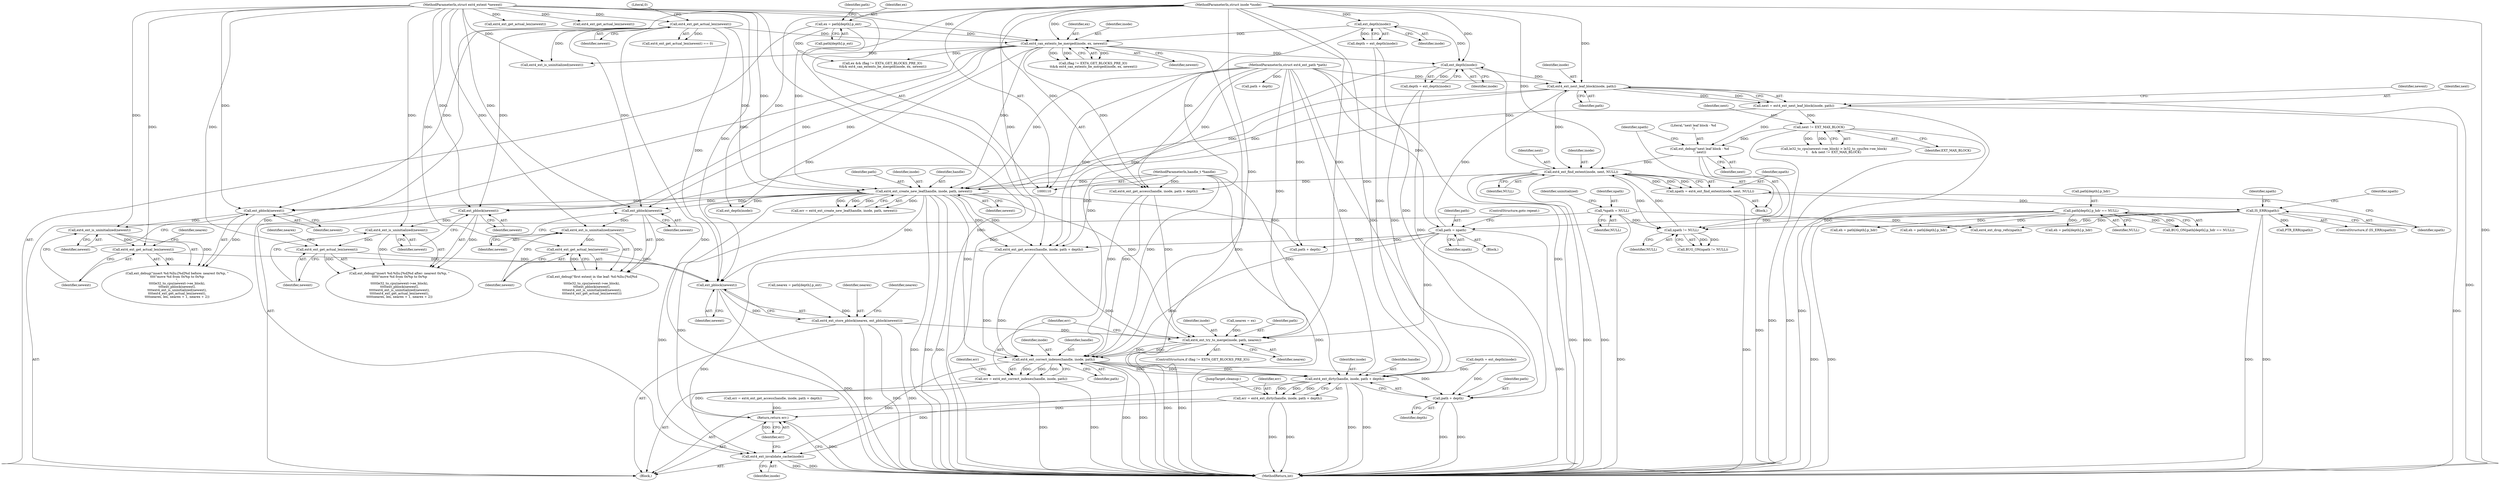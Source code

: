 digraph "0_linux_744692dc059845b2a3022119871846e74d4f6e11_1@pointer" {
"1000563" [label="(Call,ext_pblock(newext))"];
"1000454" [label="(Call,ext4_ext_get_actual_len(newext))"];
"1000452" [label="(Call,ext4_ext_is_uninitialized(newext))"];
"1000450" [label="(Call,ext_pblock(newext))"];
"1000164" [label="(Call,ext4_can_extents_be_merged(inode, ex, newext))"];
"1000140" [label="(Call,ext_depth(inode))"];
"1000112" [label="(MethodParameterIn,struct inode *inode)"];
"1000142" [label="(Call,ex = path[depth].p_ext)"];
"1000135" [label="(Call,ext4_ext_get_actual_len(newext))"];
"1000114" [label="(MethodParameterIn,struct ext4_extent *newext)"];
"1000342" [label="(Call,ext4_ext_create_new_leaf(handle, inode, path, newext))"];
"1000111" [label="(MethodParameterIn,handle_t *handle)"];
"1000284" [label="(Call,ext4_ext_find_extent(inode, next, NULL))"];
"1000257" [label="(Call,ext4_ext_next_leaf_block(inode, path))"];
"1000231" [label="(Call,ext_depth(inode))"];
"1000326" [label="(Call,path = npath)"];
"1000289" [label="(Call,IS_ERR(npath))"];
"1000282" [label="(Call,npath = ext4_ext_find_extent(inode, next, NULL))"];
"1000113" [label="(MethodParameterIn,struct ext4_ext_path *path)"];
"1000275" [label="(Call,ext_debug(\"next leaf block - %d\n\", next))"];
"1000271" [label="(Call,next != EXT_MAX_BLOCK)"];
"1000255" [label="(Call,next = ext4_ext_next_leaf_block(inode, path))"];
"1000279" [label="(Call,npath != NULL)"];
"1000122" [label="(Call,*npath = NULL)"];
"1000150" [label="(Call,path[depth].p_hdr == NULL)"];
"1000394" [label="(Call,ext4_ext_get_actual_len(newext))"];
"1000392" [label="(Call,ext4_ext_is_uninitialized(newext))"];
"1000390" [label="(Call,ext_pblock(newext))"];
"1000518" [label="(Call,ext4_ext_get_actual_len(newext))"];
"1000516" [label="(Call,ext4_ext_is_uninitialized(newext))"];
"1000514" [label="(Call,ext_pblock(newext))"];
"1000561" [label="(Call,ext4_ext_store_pblock(nearex, ext_pblock(newext)))"];
"1000577" [label="(Call,ext4_ext_try_to_merge(inode, path, nearex))"];
"1000583" [label="(Call,ext4_ext_correct_indexes(handle, inode, path))"];
"1000581" [label="(Call,err = ext4_ext_correct_indexes(handle, inode, path))"];
"1000608" [label="(Return,return err;)"];
"1000592" [label="(Call,ext4_ext_dirty(handle, inode, path + depth))"];
"1000590" [label="(Call,err = ext4_ext_dirty(handle, inode, path + depth))"];
"1000606" [label="(Call,ext4_ext_invalidate_cache(inode))"];
"1000595" [label="(Call,path + depth)"];
"1000166" [label="(Identifier,ex)"];
"1000590" [label="(Call,err = ext4_ext_dirty(handle, inode, path + depth))"];
"1000293" [label="(Identifier,npath)"];
"1000272" [label="(Identifier,next)"];
"1000343" [label="(Identifier,handle)"];
"1000563" [label="(Call,ext_pblock(newext))"];
"1000112" [label="(MethodParameterIn,struct inode *inode)"];
"1000450" [label="(Call,ext_pblock(newext))"];
"1000591" [label="(Identifier,err)"];
"1000217" [label="(Call,eh = path[depth].p_hdr)"];
"1000113" [label="(MethodParameterIn,struct ext4_ext_path *path)"];
"1000577" [label="(Call,ext4_ext_try_to_merge(inode, path, nearex))"];
"1000290" [label="(Identifier,npath)"];
"1000608" [label="(Return,return err;)"];
"1000374" [label="(Call,path + depth)"];
"1000598" [label="(JumpTarget,cleanup:)"];
"1000135" [label="(Call,ext4_ext_get_actual_len(newext))"];
"1000277" [label="(Identifier,next)"];
"1000326" [label="(Call,path = npath)"];
"1000602" [label="(Call,ext4_ext_drop_refs(npath))"];
"1000165" [label="(Identifier,inode)"];
"1000588" [label="(Identifier,err)"];
"1000561" [label="(Call,ext4_ext_store_pblock(nearex, ext_pblock(newext)))"];
"1000167" [label="(Identifier,newext)"];
"1000164" [label="(Call,ext4_can_extents_be_merged(inode, ex, newext))"];
"1000141" [label="(Identifier,inode)"];
"1000134" [label="(Call,ext4_ext_get_actual_len(newext) == 0)"];
"1000593" [label="(Identifier,handle)"];
"1000456" [label="(Identifier,nearex)"];
"1000284" [label="(Call,ext4_ext_find_extent(inode, next, NULL))"];
"1000123" [label="(Identifier,npath)"];
"1000187" [label="(Call,ext4_ext_get_access(handle, inode, path + depth))"];
"1000395" [label="(Identifier,newext)"];
"1000547" [label="(Call,nearex = path[depth].p_ext)"];
"1000346" [label="(Identifier,newext)"];
"1000287" [label="(Identifier,NULL)"];
"1000259" [label="(Identifier,path)"];
"1000124" [label="(Identifier,NULL)"];
"1000111" [label="(MethodParameterIn,handle_t *handle)"];
"1000140" [label="(Call,ext_depth(inode))"];
"1000261" [label="(Call,le32_to_cpu(newext->ee_block) > le32_to_cpu(fex->ee_block)\n\t    && next != EXT_MAX_BLOCK)"];
"1000394" [label="(Call,ext4_ext_get_actual_len(newext))"];
"1000578" [label="(Identifier,inode)"];
"1000518" [label="(Call,ext4_ext_get_actual_len(newext))"];
"1000451" [label="(Identifier,newext)"];
"1000171" [label="(Call,ext4_ext_is_uninitialized(newext))"];
"1000158" [label="(Call,ex && (flag != EXT4_GET_BLOCKS_PRE_IO)\n \t\t&& ext4_can_extents_be_merged(inode, ex, newext))"];
"1000279" [label="(Call,npath != NULL)"];
"1000282" [label="(Call,npath = ext4_ext_find_extent(inode, next, NULL))"];
"1000519" [label="(Identifier,newext)"];
"1000114" [label="(MethodParameterIn,struct ext4_extent *newext)"];
"1000585" [label="(Identifier,inode)"];
"1000257" [label="(Call,ext4_ext_next_leaf_block(inode, path))"];
"1000256" [label="(Identifier,next)"];
"1000452" [label="(Call,ext4_ext_is_uninitialized(newext))"];
"1000143" [label="(Identifier,ex)"];
"1000136" [label="(Identifier,newext)"];
"1000224" [label="(Call,nearex = ex)"];
"1000131" [label="(Identifier,uninitialized)"];
"1000610" [label="(MethodReturn,int)"];
"1000292" [label="(Call,PTR_ERR(npath))"];
"1000352" [label="(Call,ext_depth(inode))"];
"1000583" [label="(Call,ext4_ext_correct_indexes(handle, inode, path))"];
"1000116" [label="(Block,)"];
"1000340" [label="(Call,err = ext4_ext_create_new_leaf(handle, inode, path, newext))"];
"1000584" [label="(Identifier,handle)"];
"1000390" [label="(Call,ext_pblock(newext))"];
"1000297" [label="(Identifier,npath)"];
"1000606" [label="(Call,ext4_ext_invalidate_cache(inode))"];
"1000156" [label="(Identifier,NULL)"];
"1000454" [label="(Call,ext4_ext_get_actual_len(newext))"];
"1000327" [label="(Identifier,path)"];
"1000384" [label="(Call,ext_debug(\"first extent in the leaf: %d:%llu:[%d]%d\n\",\n\t\t\t\tle32_to_cpu(newext->ee_block),\n\t\t\t\text_pblock(newext),\n\t\t\t\text4_ext_is_uninitialized(newext),\n\t\t\t\text4_ext_get_actual_len(newext)))"];
"1000597" [label="(Identifier,depth)"];
"1000391" [label="(Identifier,newext)"];
"1000149" [label="(Call,BUG_ON(path[depth].p_hdr == NULL))"];
"1000354" [label="(Call,eh = path[depth].p_hdr)"];
"1000278" [label="(Call,BUG_ON(npath != NULL))"];
"1000142" [label="(Call,ex = path[depth].p_ext)"];
"1000514" [label="(Call,ext_pblock(newext))"];
"1000581" [label="(Call,err = ext4_ext_correct_indexes(handle, inode, path))"];
"1000137" [label="(Literal,0)"];
"1000329" [label="(ControlStructure,goto repeat;)"];
"1000190" [label="(Call,path + depth)"];
"1000345" [label="(Identifier,path)"];
"1000258" [label="(Identifier,inode)"];
"1000369" [label="(Call,err = ext4_ext_get_access(handle, inode, path + depth))"];
"1000607" [label="(Identifier,inode)"];
"1000153" [label="(Identifier,path)"];
"1000150" [label="(Call,path[depth].p_hdr == NULL)"];
"1000151" [label="(Call,path[depth].p_hdr)"];
"1000562" [label="(Identifier,nearex)"];
"1000444" [label="(Call,ext_debug(\"insert %d:%llu:[%d]%d after: nearest 0x%p, \"\n\t\t\t\t\t\"move %d from 0x%p to 0x%p\n\",\n\t\t\t\t\tle32_to_cpu(newext->ee_block),\n\t\t\t\t\text_pblock(newext),\n\t\t\t\t\text4_ext_is_uninitialized(newext),\n\t\t\t\t\text4_ext_get_actual_len(newext),\n\t\t\t\t\tnearex, len, nearex + 1, nearex + 2))"];
"1000276" [label="(Literal,\"next leaf block - %d\n\")"];
"1000271" [label="(Call,next != EXT_MAX_BLOCK)"];
"1000342" [label="(Call,ext4_ext_create_new_leaf(handle, inode, path, newext))"];
"1000160" [label="(Call,(flag != EXT4_GET_BLOCKS_PRE_IO)\n \t\t&& ext4_can_extents_be_merged(inode, ex, newext))"];
"1000288" [label="(ControlStructure,if (IS_ERR(npath)))"];
"1000273" [label="(Identifier,EXT_MAX_BLOCK)"];
"1000275" [label="(Call,ext_debug(\"next leaf block - %d\n\", next))"];
"1000231" [label="(Call,ext_depth(inode))"];
"1000582" [label="(Identifier,err)"];
"1000344" [label="(Identifier,inode)"];
"1000393" [label="(Identifier,newext)"];
"1000596" [label="(Identifier,path)"];
"1000573" [label="(ControlStructure,if (flag != EXT4_GET_BLOCKS_PRE_IO))"];
"1000595" [label="(Call,path + depth)"];
"1000586" [label="(Identifier,path)"];
"1000516" [label="(Call,ext4_ext_is_uninitialized(newext))"];
"1000280" [label="(Identifier,npath)"];
"1000211" [label="(Call,ext4_ext_get_actual_len(newext))"];
"1000564" [label="(Identifier,newext)"];
"1000453" [label="(Identifier,newext)"];
"1000592" [label="(Call,ext4_ext_dirty(handle, inode, path + depth))"];
"1000609" [label="(Identifier,err)"];
"1000122" [label="(Call,*npath = NULL)"];
"1000508" [label="(Call,ext_debug(\"insert %d:%llu:[%d]%d before: nearest 0x%p, \"\n\t\t\t\t\"move %d from 0x%p to 0x%p\n\",\n\t\t\t\tle32_to_cpu(newext->ee_block),\n\t\t\t\text_pblock(newext),\n\t\t\t\text4_ext_is_uninitialized(newext),\n\t\t\t\text4_ext_get_actual_len(newext),\n\t\t\t\tnearex, len, nearex + 1, nearex + 2))"];
"1000144" [label="(Call,path[depth].p_ext)"];
"1000233" [label="(Call,eh = path[depth].p_hdr)"];
"1000173" [label="(Call,ext4_ext_get_actual_len(newext))"];
"1000580" [label="(Identifier,nearex)"];
"1000289" [label="(Call,IS_ERR(npath))"];
"1000229" [label="(Call,depth = ext_depth(inode))"];
"1000455" [label="(Identifier,newext)"];
"1000285" [label="(Identifier,inode)"];
"1000232" [label="(Identifier,inode)"];
"1000371" [label="(Call,ext4_ext_get_access(handle, inode, path + depth))"];
"1000579" [label="(Identifier,path)"];
"1000594" [label="(Identifier,inode)"];
"1000567" [label="(Identifier,nearex)"];
"1000283" [label="(Identifier,npath)"];
"1000255" [label="(Call,next = ext4_ext_next_leaf_block(inode, path))"];
"1000517" [label="(Identifier,newext)"];
"1000350" [label="(Call,depth = ext_depth(inode))"];
"1000274" [label="(Block,)"];
"1000281" [label="(Identifier,NULL)"];
"1000392" [label="(Call,ext4_ext_is_uninitialized(newext))"];
"1000515" [label="(Identifier,newext)"];
"1000520" [label="(Identifier,nearex)"];
"1000286" [label="(Identifier,next)"];
"1000328" [label="(Identifier,npath)"];
"1000265" [label="(Identifier,newext)"];
"1000138" [label="(Call,depth = ext_depth(inode))"];
"1000319" [label="(Block,)"];
"1000563" -> "1000561"  [label="AST: "];
"1000563" -> "1000564"  [label="CFG: "];
"1000564" -> "1000563"  [label="AST: "];
"1000561" -> "1000563"  [label="CFG: "];
"1000563" -> "1000610"  [label="DDG: "];
"1000563" -> "1000561"  [label="DDG: "];
"1000454" -> "1000563"  [label="DDG: "];
"1000135" -> "1000563"  [label="DDG: "];
"1000342" -> "1000563"  [label="DDG: "];
"1000394" -> "1000563"  [label="DDG: "];
"1000164" -> "1000563"  [label="DDG: "];
"1000518" -> "1000563"  [label="DDG: "];
"1000114" -> "1000563"  [label="DDG: "];
"1000454" -> "1000444"  [label="AST: "];
"1000454" -> "1000455"  [label="CFG: "];
"1000455" -> "1000454"  [label="AST: "];
"1000456" -> "1000454"  [label="CFG: "];
"1000454" -> "1000444"  [label="DDG: "];
"1000452" -> "1000454"  [label="DDG: "];
"1000114" -> "1000454"  [label="DDG: "];
"1000452" -> "1000444"  [label="AST: "];
"1000452" -> "1000453"  [label="CFG: "];
"1000453" -> "1000452"  [label="AST: "];
"1000455" -> "1000452"  [label="CFG: "];
"1000452" -> "1000444"  [label="DDG: "];
"1000450" -> "1000452"  [label="DDG: "];
"1000114" -> "1000452"  [label="DDG: "];
"1000450" -> "1000444"  [label="AST: "];
"1000450" -> "1000451"  [label="CFG: "];
"1000451" -> "1000450"  [label="AST: "];
"1000453" -> "1000450"  [label="CFG: "];
"1000450" -> "1000444"  [label="DDG: "];
"1000164" -> "1000450"  [label="DDG: "];
"1000135" -> "1000450"  [label="DDG: "];
"1000342" -> "1000450"  [label="DDG: "];
"1000114" -> "1000450"  [label="DDG: "];
"1000164" -> "1000160"  [label="AST: "];
"1000164" -> "1000167"  [label="CFG: "];
"1000165" -> "1000164"  [label="AST: "];
"1000166" -> "1000164"  [label="AST: "];
"1000167" -> "1000164"  [label="AST: "];
"1000160" -> "1000164"  [label="CFG: "];
"1000164" -> "1000610"  [label="DDG: "];
"1000164" -> "1000158"  [label="DDG: "];
"1000164" -> "1000160"  [label="DDG: "];
"1000164" -> "1000160"  [label="DDG: "];
"1000164" -> "1000160"  [label="DDG: "];
"1000140" -> "1000164"  [label="DDG: "];
"1000112" -> "1000164"  [label="DDG: "];
"1000142" -> "1000164"  [label="DDG: "];
"1000135" -> "1000164"  [label="DDG: "];
"1000114" -> "1000164"  [label="DDG: "];
"1000164" -> "1000171"  [label="DDG: "];
"1000164" -> "1000187"  [label="DDG: "];
"1000164" -> "1000231"  [label="DDG: "];
"1000164" -> "1000342"  [label="DDG: "];
"1000164" -> "1000390"  [label="DDG: "];
"1000164" -> "1000514"  [label="DDG: "];
"1000140" -> "1000138"  [label="AST: "];
"1000140" -> "1000141"  [label="CFG: "];
"1000141" -> "1000140"  [label="AST: "];
"1000138" -> "1000140"  [label="CFG: "];
"1000140" -> "1000138"  [label="DDG: "];
"1000112" -> "1000140"  [label="DDG: "];
"1000140" -> "1000187"  [label="DDG: "];
"1000140" -> "1000231"  [label="DDG: "];
"1000112" -> "1000110"  [label="AST: "];
"1000112" -> "1000610"  [label="DDG: "];
"1000112" -> "1000187"  [label="DDG: "];
"1000112" -> "1000231"  [label="DDG: "];
"1000112" -> "1000257"  [label="DDG: "];
"1000112" -> "1000284"  [label="DDG: "];
"1000112" -> "1000342"  [label="DDG: "];
"1000112" -> "1000352"  [label="DDG: "];
"1000112" -> "1000371"  [label="DDG: "];
"1000112" -> "1000577"  [label="DDG: "];
"1000112" -> "1000583"  [label="DDG: "];
"1000112" -> "1000592"  [label="DDG: "];
"1000112" -> "1000606"  [label="DDG: "];
"1000142" -> "1000116"  [label="AST: "];
"1000142" -> "1000144"  [label="CFG: "];
"1000143" -> "1000142"  [label="AST: "];
"1000144" -> "1000142"  [label="AST: "];
"1000153" -> "1000142"  [label="CFG: "];
"1000142" -> "1000610"  [label="DDG: "];
"1000142" -> "1000158"  [label="DDG: "];
"1000135" -> "1000134"  [label="AST: "];
"1000135" -> "1000136"  [label="CFG: "];
"1000136" -> "1000135"  [label="AST: "];
"1000137" -> "1000135"  [label="CFG: "];
"1000135" -> "1000610"  [label="DDG: "];
"1000135" -> "1000134"  [label="DDG: "];
"1000114" -> "1000135"  [label="DDG: "];
"1000135" -> "1000171"  [label="DDG: "];
"1000135" -> "1000342"  [label="DDG: "];
"1000135" -> "1000390"  [label="DDG: "];
"1000135" -> "1000514"  [label="DDG: "];
"1000114" -> "1000110"  [label="AST: "];
"1000114" -> "1000610"  [label="DDG: "];
"1000114" -> "1000171"  [label="DDG: "];
"1000114" -> "1000173"  [label="DDG: "];
"1000114" -> "1000211"  [label="DDG: "];
"1000114" -> "1000342"  [label="DDG: "];
"1000114" -> "1000390"  [label="DDG: "];
"1000114" -> "1000392"  [label="DDG: "];
"1000114" -> "1000394"  [label="DDG: "];
"1000114" -> "1000514"  [label="DDG: "];
"1000114" -> "1000516"  [label="DDG: "];
"1000114" -> "1000518"  [label="DDG: "];
"1000342" -> "1000340"  [label="AST: "];
"1000342" -> "1000346"  [label="CFG: "];
"1000343" -> "1000342"  [label="AST: "];
"1000344" -> "1000342"  [label="AST: "];
"1000345" -> "1000342"  [label="AST: "];
"1000346" -> "1000342"  [label="AST: "];
"1000340" -> "1000342"  [label="CFG: "];
"1000342" -> "1000610"  [label="DDG: "];
"1000342" -> "1000610"  [label="DDG: "];
"1000342" -> "1000610"  [label="DDG: "];
"1000342" -> "1000340"  [label="DDG: "];
"1000342" -> "1000340"  [label="DDG: "];
"1000342" -> "1000340"  [label="DDG: "];
"1000342" -> "1000340"  [label="DDG: "];
"1000111" -> "1000342"  [label="DDG: "];
"1000284" -> "1000342"  [label="DDG: "];
"1000257" -> "1000342"  [label="DDG: "];
"1000257" -> "1000342"  [label="DDG: "];
"1000113" -> "1000342"  [label="DDG: "];
"1000342" -> "1000352"  [label="DDG: "];
"1000342" -> "1000371"  [label="DDG: "];
"1000342" -> "1000371"  [label="DDG: "];
"1000342" -> "1000374"  [label="DDG: "];
"1000342" -> "1000390"  [label="DDG: "];
"1000342" -> "1000514"  [label="DDG: "];
"1000342" -> "1000577"  [label="DDG: "];
"1000342" -> "1000583"  [label="DDG: "];
"1000342" -> "1000606"  [label="DDG: "];
"1000111" -> "1000110"  [label="AST: "];
"1000111" -> "1000610"  [label="DDG: "];
"1000111" -> "1000187"  [label="DDG: "];
"1000111" -> "1000371"  [label="DDG: "];
"1000111" -> "1000583"  [label="DDG: "];
"1000111" -> "1000592"  [label="DDG: "];
"1000284" -> "1000282"  [label="AST: "];
"1000284" -> "1000287"  [label="CFG: "];
"1000285" -> "1000284"  [label="AST: "];
"1000286" -> "1000284"  [label="AST: "];
"1000287" -> "1000284"  [label="AST: "];
"1000282" -> "1000284"  [label="CFG: "];
"1000284" -> "1000610"  [label="DDG: "];
"1000284" -> "1000610"  [label="DDG: "];
"1000284" -> "1000610"  [label="DDG: "];
"1000284" -> "1000231"  [label="DDG: "];
"1000284" -> "1000279"  [label="DDG: "];
"1000284" -> "1000282"  [label="DDG: "];
"1000284" -> "1000282"  [label="DDG: "];
"1000284" -> "1000282"  [label="DDG: "];
"1000257" -> "1000284"  [label="DDG: "];
"1000275" -> "1000284"  [label="DDG: "];
"1000279" -> "1000284"  [label="DDG: "];
"1000257" -> "1000255"  [label="AST: "];
"1000257" -> "1000259"  [label="CFG: "];
"1000258" -> "1000257"  [label="AST: "];
"1000259" -> "1000257"  [label="AST: "];
"1000255" -> "1000257"  [label="CFG: "];
"1000257" -> "1000610"  [label="DDG: "];
"1000257" -> "1000255"  [label="DDG: "];
"1000257" -> "1000255"  [label="DDG: "];
"1000231" -> "1000257"  [label="DDG: "];
"1000326" -> "1000257"  [label="DDG: "];
"1000113" -> "1000257"  [label="DDG: "];
"1000231" -> "1000229"  [label="AST: "];
"1000231" -> "1000232"  [label="CFG: "];
"1000232" -> "1000231"  [label="AST: "];
"1000229" -> "1000231"  [label="CFG: "];
"1000231" -> "1000229"  [label="DDG: "];
"1000231" -> "1000371"  [label="DDG: "];
"1000326" -> "1000319"  [label="AST: "];
"1000326" -> "1000328"  [label="CFG: "];
"1000327" -> "1000326"  [label="AST: "];
"1000328" -> "1000326"  [label="AST: "];
"1000329" -> "1000326"  [label="CFG: "];
"1000326" -> "1000610"  [label="DDG: "];
"1000289" -> "1000326"  [label="DDG: "];
"1000113" -> "1000326"  [label="DDG: "];
"1000326" -> "1000371"  [label="DDG: "];
"1000326" -> "1000374"  [label="DDG: "];
"1000326" -> "1000577"  [label="DDG: "];
"1000326" -> "1000583"  [label="DDG: "];
"1000289" -> "1000288"  [label="AST: "];
"1000289" -> "1000290"  [label="CFG: "];
"1000290" -> "1000289"  [label="AST: "];
"1000293" -> "1000289"  [label="CFG: "];
"1000297" -> "1000289"  [label="CFG: "];
"1000289" -> "1000610"  [label="DDG: "];
"1000289" -> "1000610"  [label="DDG: "];
"1000289" -> "1000279"  [label="DDG: "];
"1000282" -> "1000289"  [label="DDG: "];
"1000289" -> "1000292"  [label="DDG: "];
"1000289" -> "1000602"  [label="DDG: "];
"1000282" -> "1000274"  [label="AST: "];
"1000283" -> "1000282"  [label="AST: "];
"1000290" -> "1000282"  [label="CFG: "];
"1000282" -> "1000610"  [label="DDG: "];
"1000113" -> "1000110"  [label="AST: "];
"1000113" -> "1000610"  [label="DDG: "];
"1000113" -> "1000187"  [label="DDG: "];
"1000113" -> "1000190"  [label="DDG: "];
"1000113" -> "1000371"  [label="DDG: "];
"1000113" -> "1000374"  [label="DDG: "];
"1000113" -> "1000577"  [label="DDG: "];
"1000113" -> "1000583"  [label="DDG: "];
"1000113" -> "1000592"  [label="DDG: "];
"1000113" -> "1000595"  [label="DDG: "];
"1000275" -> "1000274"  [label="AST: "];
"1000275" -> "1000277"  [label="CFG: "];
"1000276" -> "1000275"  [label="AST: "];
"1000277" -> "1000275"  [label="AST: "];
"1000280" -> "1000275"  [label="CFG: "];
"1000275" -> "1000610"  [label="DDG: "];
"1000271" -> "1000275"  [label="DDG: "];
"1000255" -> "1000275"  [label="DDG: "];
"1000271" -> "1000261"  [label="AST: "];
"1000271" -> "1000273"  [label="CFG: "];
"1000272" -> "1000271"  [label="AST: "];
"1000273" -> "1000271"  [label="AST: "];
"1000261" -> "1000271"  [label="CFG: "];
"1000271" -> "1000610"  [label="DDG: "];
"1000271" -> "1000610"  [label="DDG: "];
"1000271" -> "1000261"  [label="DDG: "];
"1000271" -> "1000261"  [label="DDG: "];
"1000255" -> "1000271"  [label="DDG: "];
"1000255" -> "1000116"  [label="AST: "];
"1000256" -> "1000255"  [label="AST: "];
"1000265" -> "1000255"  [label="CFG: "];
"1000255" -> "1000610"  [label="DDG: "];
"1000255" -> "1000610"  [label="DDG: "];
"1000279" -> "1000278"  [label="AST: "];
"1000279" -> "1000281"  [label="CFG: "];
"1000280" -> "1000279"  [label="AST: "];
"1000281" -> "1000279"  [label="AST: "];
"1000278" -> "1000279"  [label="CFG: "];
"1000279" -> "1000278"  [label="DDG: "];
"1000279" -> "1000278"  [label="DDG: "];
"1000122" -> "1000279"  [label="DDG: "];
"1000150" -> "1000279"  [label="DDG: "];
"1000122" -> "1000116"  [label="AST: "];
"1000122" -> "1000124"  [label="CFG: "];
"1000123" -> "1000122"  [label="AST: "];
"1000124" -> "1000122"  [label="AST: "];
"1000131" -> "1000122"  [label="CFG: "];
"1000122" -> "1000610"  [label="DDG: "];
"1000122" -> "1000602"  [label="DDG: "];
"1000150" -> "1000149"  [label="AST: "];
"1000150" -> "1000156"  [label="CFG: "];
"1000151" -> "1000150"  [label="AST: "];
"1000156" -> "1000150"  [label="AST: "];
"1000149" -> "1000150"  [label="CFG: "];
"1000150" -> "1000610"  [label="DDG: "];
"1000150" -> "1000610"  [label="DDG: "];
"1000150" -> "1000149"  [label="DDG: "];
"1000150" -> "1000149"  [label="DDG: "];
"1000150" -> "1000217"  [label="DDG: "];
"1000150" -> "1000233"  [label="DDG: "];
"1000150" -> "1000354"  [label="DDG: "];
"1000394" -> "1000384"  [label="AST: "];
"1000394" -> "1000395"  [label="CFG: "];
"1000395" -> "1000394"  [label="AST: "];
"1000384" -> "1000394"  [label="CFG: "];
"1000394" -> "1000384"  [label="DDG: "];
"1000392" -> "1000394"  [label="DDG: "];
"1000392" -> "1000384"  [label="AST: "];
"1000392" -> "1000393"  [label="CFG: "];
"1000393" -> "1000392"  [label="AST: "];
"1000395" -> "1000392"  [label="CFG: "];
"1000392" -> "1000384"  [label="DDG: "];
"1000390" -> "1000392"  [label="DDG: "];
"1000390" -> "1000384"  [label="AST: "];
"1000390" -> "1000391"  [label="CFG: "];
"1000391" -> "1000390"  [label="AST: "];
"1000393" -> "1000390"  [label="CFG: "];
"1000390" -> "1000384"  [label="DDG: "];
"1000518" -> "1000508"  [label="AST: "];
"1000518" -> "1000519"  [label="CFG: "];
"1000519" -> "1000518"  [label="AST: "];
"1000520" -> "1000518"  [label="CFG: "];
"1000518" -> "1000508"  [label="DDG: "];
"1000516" -> "1000518"  [label="DDG: "];
"1000516" -> "1000508"  [label="AST: "];
"1000516" -> "1000517"  [label="CFG: "];
"1000517" -> "1000516"  [label="AST: "];
"1000519" -> "1000516"  [label="CFG: "];
"1000516" -> "1000508"  [label="DDG: "];
"1000514" -> "1000516"  [label="DDG: "];
"1000514" -> "1000508"  [label="AST: "];
"1000514" -> "1000515"  [label="CFG: "];
"1000515" -> "1000514"  [label="AST: "];
"1000517" -> "1000514"  [label="CFG: "];
"1000514" -> "1000508"  [label="DDG: "];
"1000561" -> "1000116"  [label="AST: "];
"1000562" -> "1000561"  [label="AST: "];
"1000567" -> "1000561"  [label="CFG: "];
"1000561" -> "1000610"  [label="DDG: "];
"1000561" -> "1000610"  [label="DDG: "];
"1000561" -> "1000610"  [label="DDG: "];
"1000547" -> "1000561"  [label="DDG: "];
"1000561" -> "1000577"  [label="DDG: "];
"1000577" -> "1000573"  [label="AST: "];
"1000577" -> "1000580"  [label="CFG: "];
"1000578" -> "1000577"  [label="AST: "];
"1000579" -> "1000577"  [label="AST: "];
"1000580" -> "1000577"  [label="AST: "];
"1000582" -> "1000577"  [label="CFG: "];
"1000577" -> "1000610"  [label="DDG: "];
"1000577" -> "1000610"  [label="DDG: "];
"1000187" -> "1000577"  [label="DDG: "];
"1000371" -> "1000577"  [label="DDG: "];
"1000224" -> "1000577"  [label="DDG: "];
"1000577" -> "1000583"  [label="DDG: "];
"1000577" -> "1000583"  [label="DDG: "];
"1000583" -> "1000581"  [label="AST: "];
"1000583" -> "1000586"  [label="CFG: "];
"1000584" -> "1000583"  [label="AST: "];
"1000585" -> "1000583"  [label="AST: "];
"1000586" -> "1000583"  [label="AST: "];
"1000581" -> "1000583"  [label="CFG: "];
"1000583" -> "1000610"  [label="DDG: "];
"1000583" -> "1000610"  [label="DDG: "];
"1000583" -> "1000581"  [label="DDG: "];
"1000583" -> "1000581"  [label="DDG: "];
"1000583" -> "1000581"  [label="DDG: "];
"1000187" -> "1000583"  [label="DDG: "];
"1000187" -> "1000583"  [label="DDG: "];
"1000371" -> "1000583"  [label="DDG: "];
"1000371" -> "1000583"  [label="DDG: "];
"1000583" -> "1000592"  [label="DDG: "];
"1000583" -> "1000592"  [label="DDG: "];
"1000583" -> "1000592"  [label="DDG: "];
"1000583" -> "1000595"  [label="DDG: "];
"1000583" -> "1000606"  [label="DDG: "];
"1000581" -> "1000116"  [label="AST: "];
"1000582" -> "1000581"  [label="AST: "];
"1000588" -> "1000581"  [label="CFG: "];
"1000581" -> "1000610"  [label="DDG: "];
"1000581" -> "1000610"  [label="DDG: "];
"1000581" -> "1000608"  [label="DDG: "];
"1000608" -> "1000116"  [label="AST: "];
"1000608" -> "1000609"  [label="CFG: "];
"1000609" -> "1000608"  [label="AST: "];
"1000610" -> "1000608"  [label="CFG: "];
"1000608" -> "1000610"  [label="DDG: "];
"1000609" -> "1000608"  [label="DDG: "];
"1000369" -> "1000608"  [label="DDG: "];
"1000590" -> "1000608"  [label="DDG: "];
"1000340" -> "1000608"  [label="DDG: "];
"1000592" -> "1000590"  [label="AST: "];
"1000592" -> "1000595"  [label="CFG: "];
"1000593" -> "1000592"  [label="AST: "];
"1000594" -> "1000592"  [label="AST: "];
"1000595" -> "1000592"  [label="AST: "];
"1000590" -> "1000592"  [label="CFG: "];
"1000592" -> "1000610"  [label="DDG: "];
"1000592" -> "1000610"  [label="DDG: "];
"1000592" -> "1000590"  [label="DDG: "];
"1000592" -> "1000590"  [label="DDG: "];
"1000592" -> "1000590"  [label="DDG: "];
"1000350" -> "1000592"  [label="DDG: "];
"1000229" -> "1000592"  [label="DDG: "];
"1000138" -> "1000592"  [label="DDG: "];
"1000592" -> "1000606"  [label="DDG: "];
"1000590" -> "1000116"  [label="AST: "];
"1000591" -> "1000590"  [label="AST: "];
"1000598" -> "1000590"  [label="CFG: "];
"1000590" -> "1000610"  [label="DDG: "];
"1000590" -> "1000610"  [label="DDG: "];
"1000606" -> "1000116"  [label="AST: "];
"1000606" -> "1000607"  [label="CFG: "];
"1000607" -> "1000606"  [label="AST: "];
"1000609" -> "1000606"  [label="CFG: "];
"1000606" -> "1000610"  [label="DDG: "];
"1000606" -> "1000610"  [label="DDG: "];
"1000371" -> "1000606"  [label="DDG: "];
"1000595" -> "1000597"  [label="CFG: "];
"1000596" -> "1000595"  [label="AST: "];
"1000597" -> "1000595"  [label="AST: "];
"1000595" -> "1000610"  [label="DDG: "];
"1000595" -> "1000610"  [label="DDG: "];
"1000350" -> "1000595"  [label="DDG: "];
"1000229" -> "1000595"  [label="DDG: "];
"1000138" -> "1000595"  [label="DDG: "];
}
